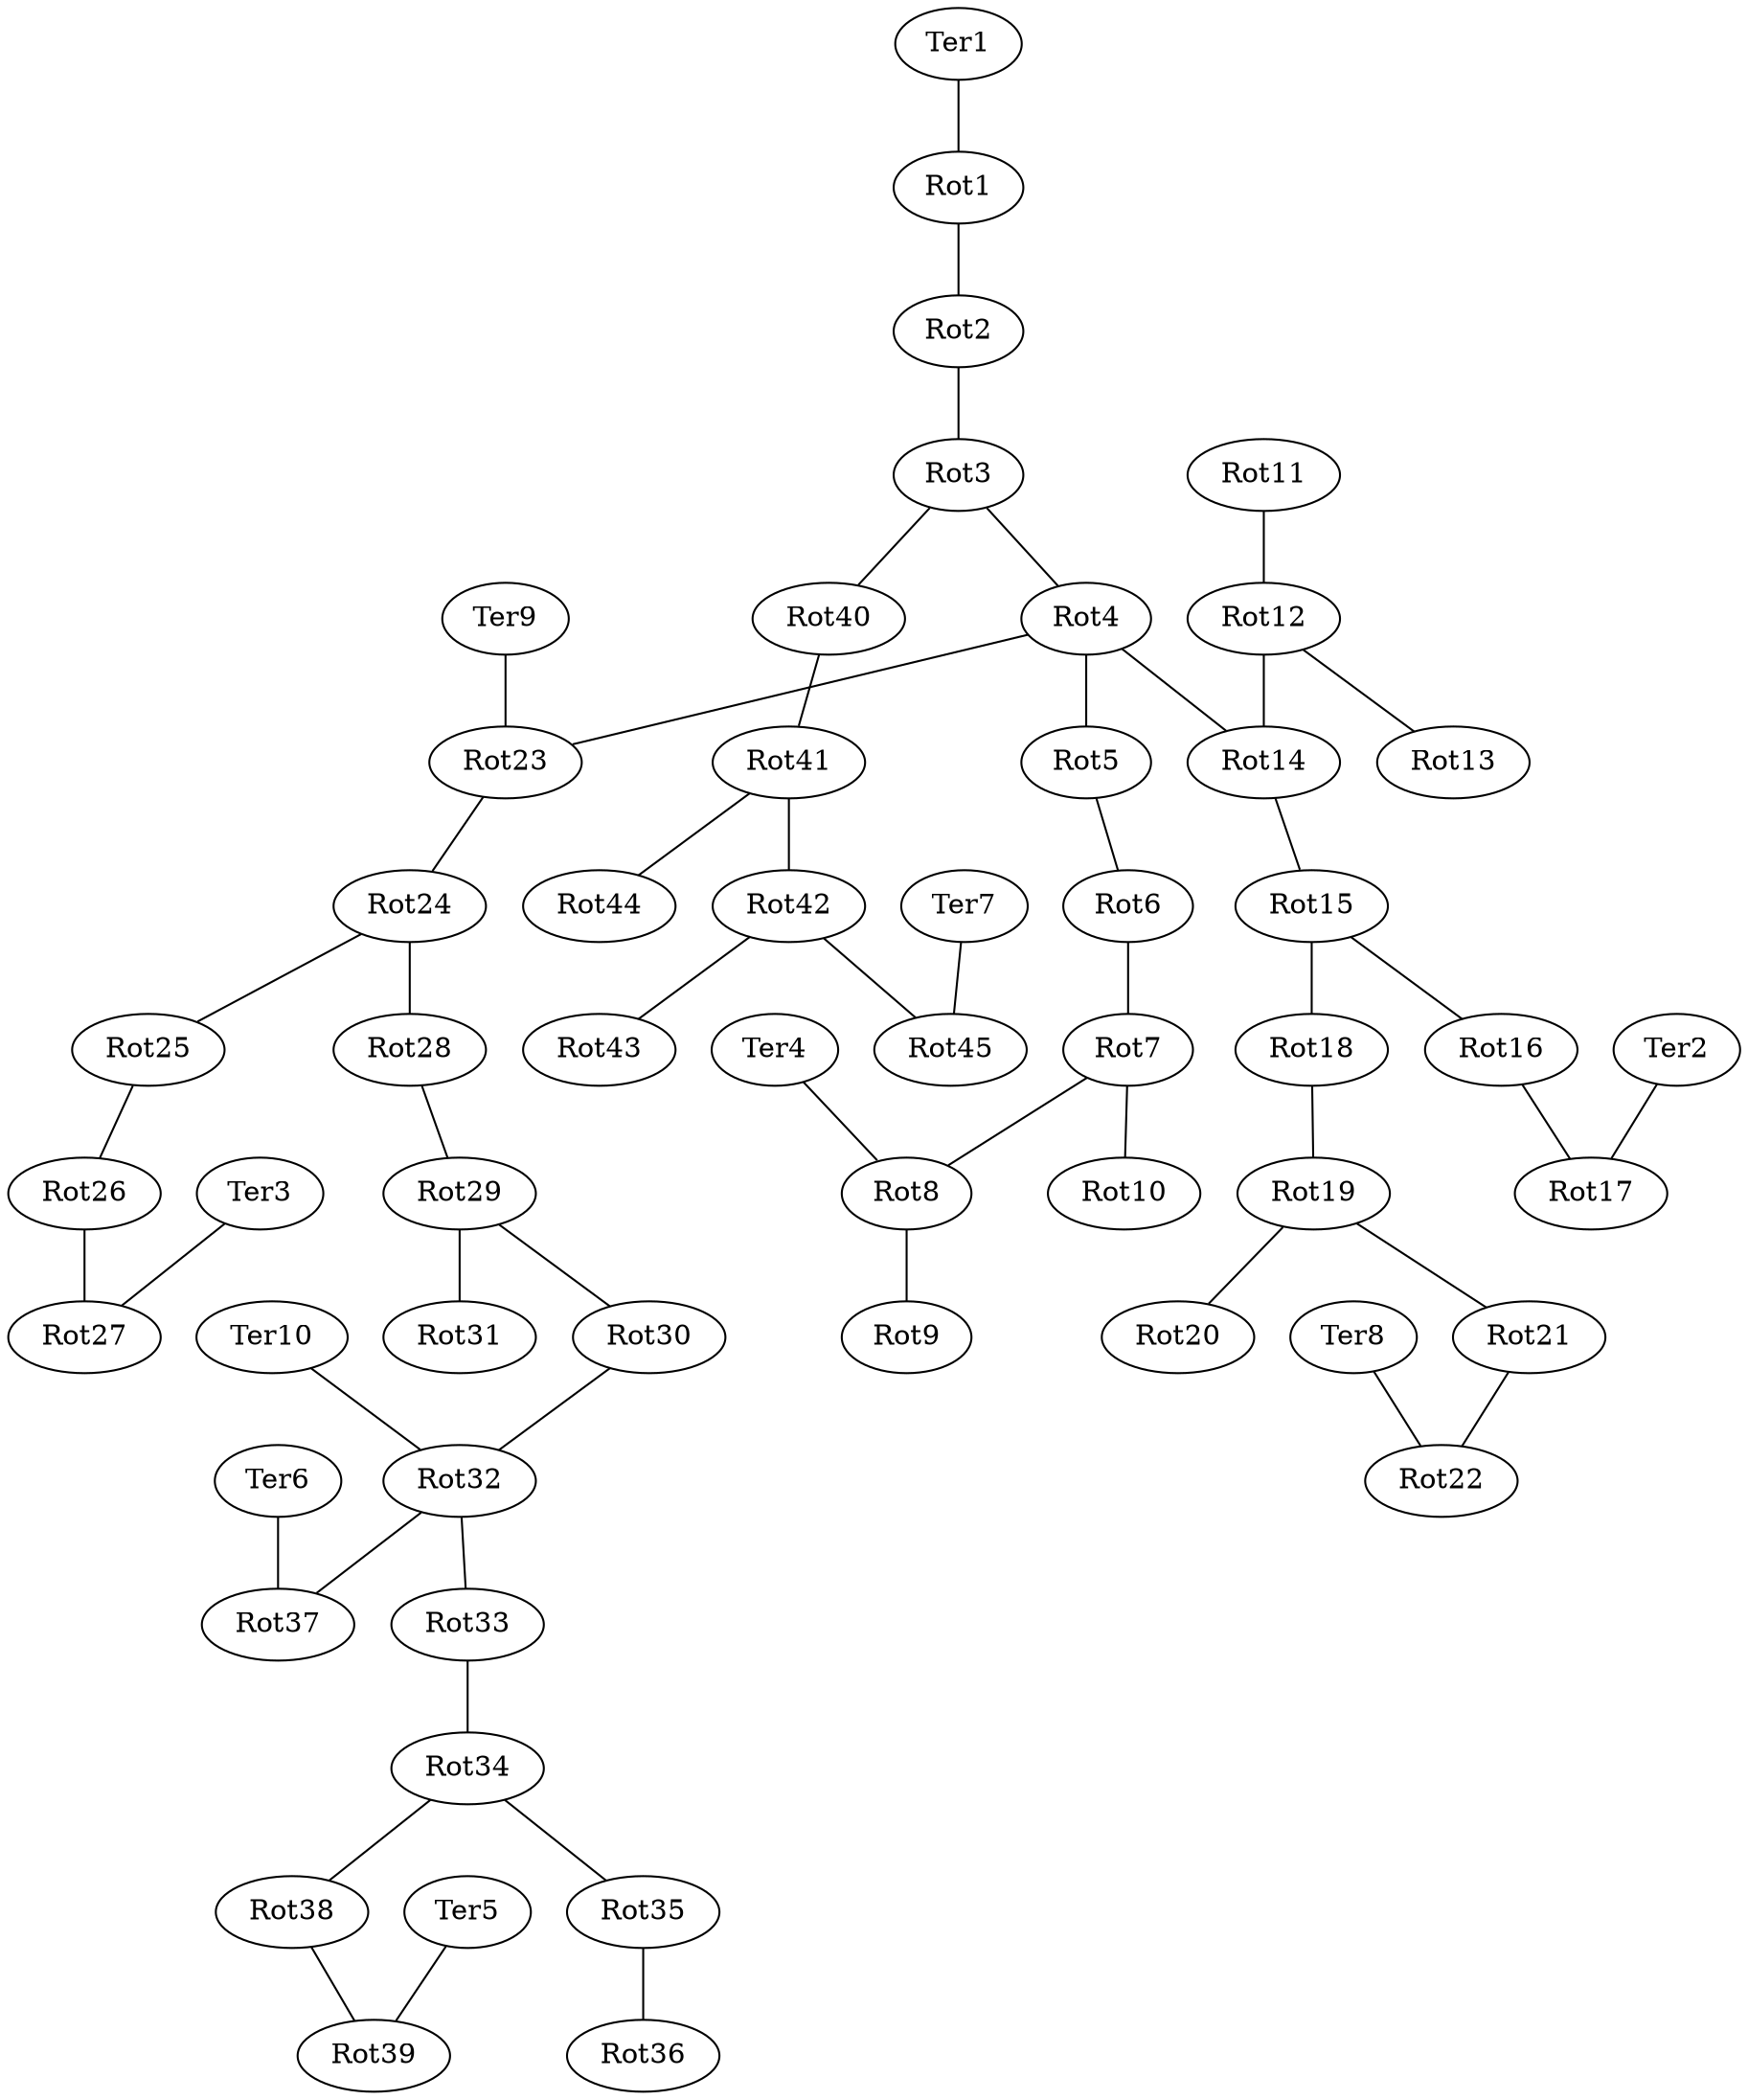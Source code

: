 strict graph {
    Ter1 -- Rot1;
    Ter2 -- Rot17;
    Ter3 -- Rot27;
    Ter4 -- Rot8;
    Ter5 -- Rot39;
    Ter6 -- Rot37;
    Ter7 -- Rot45;
    Ter8 -- Rot22;
    Ter9 -- Rot23;
    Ter10 -- Rot32;
    Rot1 -- Rot2;
    Rot2 -- Rot1;
    Rot2 -- Rot3;
    Rot3 -- Rot2;
    Rot3 -- Rot4;
    Rot3 -- Rot40;
    Rot4 -- Rot3;
    Rot4 -- Rot5;
    Rot4 -- Rot14;
    Rot4 -- Rot23;
    Rot5 -- Rot4;
    Rot5 -- Rot6;
    Rot6 -- Rot5;
    Rot6 -- Rot7;
    Rot7 -- Rot6;
    Rot7 -- Rot8;
    Rot7 -- Rot10;
    Rot8 -- Rot7;
    Rot8 -- Rot9;
    Rot9 -- Rot8;
    Rot10 -- Rot7;
    Rot11 -- Rot12;
    Rot12 -- Rot14;
    Rot12 -- Rot11;
    Rot12 -- Rot13;
    Rot13 -- Rot12;
    Rot14 -- Rot4;
    Rot14 -- Rot12;
    Rot14 -- Rot15;
    Rot15 -- Rot14;
    Rot15 -- Rot16;
    Rot15 -- Rot18;
    Rot16 -- Rot15;
    Rot16 -- Rot17;
    Rot17 -- Rot16;
    Rot18 -- Rot15;
    Rot18 -- Rot19;
    Rot19 -- Rot18;
    Rot19 -- Rot20;
    Rot19 -- Rot21;
    Rot20 -- Rot19;
    Rot21 -- Rot19;
    Rot21 -- Rot22;
    Rot22 -- Rot21;
    Rot23 -- Rot4;
    Rot23 -- Rot24;
    Rot24 -- Rot23;
    Rot24 -- Rot28;
    Rot24 -- Rot25;
    Rot25 -- Rot24;
    Rot25 -- Rot26;
    Rot26 -- Rot25;
    Rot26 -- Rot27;
    Rot27 -- Rot26;
    Rot28 -- Rot24;
    Rot28 -- Rot29;
    Rot29 -- Rot28;
    Rot29 -- Rot31;
    Rot29 -- Rot30;
    Rot30 -- Rot29;
    Rot30 -- Rot32;
    Rot31 -- Rot29;
    Rot32 -- Rot30;
    Rot32 -- Rot37;
    Rot32 -- Rot33;
    Rot33 -- Rot32;
    Rot33 -- Rot34;
    Rot34 -- Rot33;
    Rot34 -- Rot35;
    Rot34 -- Rot38;
    Rot35 -- Rot34;
    Rot35 -- Rot36;
    Rot36 -- Rot35;
    Rot37 -- Rot32;
    Rot38 -- Rot34;
    Rot38 -- Rot39;
    Rot39 -- Rot38;
    Rot40 -- Rot3;
    Rot40 -- Rot41;
    Rot41 -- Rot40;
    Rot41 -- Rot44;
    Rot41 -- Rot42;
    Rot42 -- Rot41;
    Rot42 -- Rot45;
    Rot42 -- Rot43;
    Rot43 -- Rot42;
    Rot44 -- Rot41;
    Rot45 -- Rot42;
}
strict graph {
    Ter1 -- Rot1;
    Ter2 -- Rot17;
    Ter3 -- Rot27;
    Ter4 -- Rot8;
    Ter5 -- Rot39;
    Ter6 -- Rot37;
    Ter7 -- Rot45;
    Ter8 -- Rot22;
    Ter9 -- Rot23;
    Ter10 -- Rot32;
    Rot1 -- Rot2;
    Rot2 -- Rot1;
    Rot2 -- Rot3;
    Rot3 -- Rot2;
    Rot3 -- Rot4;
    Rot3 -- Rot40;
    Rot4 -- Rot3;
    Rot4 -- Rot5;
    Rot4 -- Rot14;
    Rot4 -- Rot23;
    Rot5 -- Rot4;
    Rot5 -- Rot6;
    Rot6 -- Rot5;
    Rot6 -- Rot7;
    Rot7 -- Rot6;
    Rot7 -- Rot8;
    Rot7 -- Rot10;
    Rot8 -- Rot7;
    Rot8 -- Rot9;
    Rot9 -- Rot8;
    Rot10 -- Rot7;
    Rot11 -- Rot12;
    Rot12 -- Rot14;
    Rot12 -- Rot11;
    Rot12 -- Rot13;
    Rot13 -- Rot12;
    Rot14 -- Rot4;
    Rot14 -- Rot12;
    Rot14 -- Rot15;
    Rot15 -- Rot14;
    Rot15 -- Rot16;
    Rot15 -- Rot18;
    Rot16 -- Rot15;
    Rot16 -- Rot17;
    Rot17 -- Rot16;
    Rot18 -- Rot15;
    Rot18 -- Rot19;
    Rot19 -- Rot18;
    Rot19 -- Rot20;
    Rot19 -- Rot21;
    Rot20 -- Rot19;
    Rot21 -- Rot19;
    Rot21 -- Rot22;
    Rot22 -- Rot21;
    Rot23 -- Rot4;
    Rot23 -- Rot24;
    Rot24 -- Rot23;
    Rot24 -- Rot28;
    Rot24 -- Rot25;
    Rot25 -- Rot24;
    Rot25 -- Rot26;
    Rot26 -- Rot25;
    Rot26 -- Rot27;
    Rot27 -- Rot26;
    Rot28 -- Rot24;
    Rot28 -- Rot29;
    Rot29 -- Rot28;
    Rot29 -- Rot31;
    Rot29 -- Rot30;
    Rot30 -- Rot29;
    Rot31 -- Rot29;
    Rot32 -- Rot37;
    Rot32 -- Rot33;
    Rot33 -- Rot32;
    Rot33 -- Rot34;
    Rot34 -- Rot33;
    Rot34 -- Rot35;
    Rot34 -- Rot38;
    Rot35 -- Rot34;
    Rot35 -- Rot36;
    Rot36 -- Rot35;
    Rot37 -- Rot32;
    Rot38 -- Rot34;
    Rot38 -- Rot39;
    Rot39 -- Rot38;
    Rot40 -- Rot3;
    Rot40 -- Rot41;
    Rot41 -- Rot40;
    Rot41 -- Rot44;
    Rot41 -- Rot42;
    Rot42 -- Rot41;
    Rot42 -- Rot45;
    Rot42 -- Rot43;
    Rot43 -- Rot42;
    Rot44 -- Rot41;
    Rot45 -- Rot42;
}
strict graph {
    Ter1 -- Rot1;
    Ter2 -- Rot17;
    Ter3 -- Rot27;
    Ter4 -- Rot8;
    Ter5 -- Rot39;
    Ter6 -- Rot37;
    Ter7 -- Rot45;
    Ter8 -- Rot22;
    Ter9 -- Rot23;
    Ter10 -- Rot32;
    Rot1 -- Rot2;
    Rot2 -- Rot1;
    Rot2 -- Rot3;
    Rot3 -- Rot2;
    Rot3 -- Rot4;
    Rot3 -- Rot40;
    Rot4 -- Rot3;
    Rot4 -- Rot5;
    Rot4 -- Rot14;
    Rot4 -- Rot23;
    Rot5 -- Rot4;
    Rot5 -- Rot6;
    Rot6 -- Rot5;
    Rot6 -- Rot7;
    Rot7 -- Rot6;
    Rot7 -- Rot8;
    Rot7 -- Rot10;
    Rot8 -- Rot7;
    Rot8 -- Rot9;
    Rot8 -- Rot37;
    Rot9 -- Rot8;
    Rot10 -- Rot7;
    Rot11 -- Rot12;
    Rot12 -- Rot14;
    Rot12 -- Rot11;
    Rot12 -- Rot13;
    Rot13 -- Rot12;
    Rot14 -- Rot4;
    Rot14 -- Rot12;
    Rot14 -- Rot15;
    Rot15 -- Rot14;
    Rot15 -- Rot16;
    Rot15 -- Rot18;
    Rot16 -- Rot15;
    Rot16 -- Rot17;
    Rot17 -- Rot16;
    Rot18 -- Rot15;
    Rot18 -- Rot19;
    Rot19 -- Rot18;
    Rot19 -- Rot20;
    Rot19 -- Rot21;
    Rot20 -- Rot19;
    Rot21 -- Rot19;
    Rot21 -- Rot22;
    Rot22 -- Rot21;
    Rot23 -- Rot4;
    Rot23 -- Rot24;
    Rot24 -- Rot23;
    Rot24 -- Rot28;
    Rot24 -- Rot25;
    Rot25 -- Rot24;
    Rot25 -- Rot26;
    Rot26 -- Rot25;
    Rot26 -- Rot27;
    Rot27 -- Rot26;
    Rot28 -- Rot24;
    Rot28 -- Rot29;
    Rot29 -- Rot28;
    Rot29 -- Rot31;
    Rot29 -- Rot30;
    Rot30 -- Rot29;
    Rot31 -- Rot29;
    Rot32 -- Rot37;
    Rot32 -- Rot33;
    Rot33 -- Rot32;
    Rot33 -- Rot34;
    Rot34 -- Rot33;
    Rot34 -- Rot35;
    Rot34 -- Rot38;
    Rot35 -- Rot34;
    Rot35 -- Rot36;
    Rot36 -- Rot35;
    Rot37 -- Rot32;
    Rot37 -- Rot8;
    Rot38 -- Rot34;
    Rot38 -- Rot39;
    Rot39 -- Rot38;
    Rot40 -- Rot3;
    Rot40 -- Rot41;
    Rot41 -- Rot40;
    Rot41 -- Rot44;
    Rot41 -- Rot42;
    Rot42 -- Rot41;
    Rot42 -- Rot45;
    Rot42 -- Rot43;
    Rot43 -- Rot42;
    Rot44 -- Rot41;
    Rot45 -- Rot42;
}
strict graph {
    Ter1 -- Rot1;
    Ter2 -- Rot17;
    Ter3 -- Rot27;
    Ter4 -- Rot8;
    Ter5 -- Rot39;
    Ter6 -- Rot37;
    Ter7 -- Rot45;
    Ter8 -- Rot22;
    Ter9 -- Rot23;
    Ter10 -- Rot32;
    Rot1 -- Rot2;
    Rot2 -- Rot1;
    Rot2 -- Rot3;
    Rot3 -- Rot2;
    Rot3 -- Rot4;
    Rot3 -- Rot40;
    Rot4 -- Rot3;
    Rot4 -- Rot5;
    Rot4 -- Rot14;
    Rot5 -- Rot4;
    Rot5 -- Rot6;
    Rot6 -- Rot5;
    Rot6 -- Rot7;
    Rot7 -- Rot6;
    Rot7 -- Rot8;
    Rot7 -- Rot10;
    Rot8 -- Rot7;
    Rot8 -- Rot9;
    Rot8 -- Rot37;
    Rot9 -- Rot8;
    Rot10 -- Rot7;
    Rot11 -- Rot12;
    Rot12 -- Rot14;
    Rot12 -- Rot11;
    Rot12 -- Rot13;
    Rot13 -- Rot12;
    Rot14 -- Rot4;
    Rot14 -- Rot12;
    Rot14 -- Rot15;
    Rot15 -- Rot14;
    Rot15 -- Rot16;
    Rot15 -- Rot18;
    Rot16 -- Rot15;
    Rot16 -- Rot17;
    Rot17 -- Rot16;
    Rot18 -- Rot15;
    Rot18 -- Rot19;
    Rot19 -- Rot18;
    Rot19 -- Rot20;
    Rot19 -- Rot21;
    Rot20 -- Rot19;
    Rot21 -- Rot19;
    Rot21 -- Rot22;
    Rot22 -- Rot21;
    Rot23 -- Rot24;
    Rot24 -- Rot23;
    Rot24 -- Rot28;
    Rot24 -- Rot25;
    Rot25 -- Rot24;
    Rot25 -- Rot26;
    Rot26 -- Rot25;
    Rot26 -- Rot27;
    Rot27 -- Rot26;
    Rot28 -- Rot24;
    Rot28 -- Rot29;
    Rot29 -- Rot28;
    Rot29 -- Rot31;
    Rot29 -- Rot30;
    Rot30 -- Rot29;
    Rot31 -- Rot29;
    Rot32 -- Rot37;
    Rot32 -- Rot33;
    Rot33 -- Rot32;
    Rot33 -- Rot34;
    Rot34 -- Rot33;
    Rot34 -- Rot35;
    Rot34 -- Rot38;
    Rot35 -- Rot34;
    Rot35 -- Rot36;
    Rot36 -- Rot35;
    Rot37 -- Rot32;
    Rot37 -- Rot8;
    Rot38 -- Rot34;
    Rot38 -- Rot39;
    Rot39 -- Rot38;
    Rot40 -- Rot3;
    Rot40 -- Rot41;
    Rot41 -- Rot40;
    Rot41 -- Rot44;
    Rot41 -- Rot42;
    Rot42 -- Rot41;
    Rot42 -- Rot45;
    Rot42 -- Rot43;
    Rot43 -- Rot42;
    Rot44 -- Rot41;
    Rot45 -- Rot42;
}
strict graph {
    Ter1 -- Rot1;
    Ter2 -- Rot17;
    Ter3 -- Rot27;
    Ter4 -- Rot8;
    Ter5 -- Rot39;
    Ter6 -- Rot37;
    Ter7 -- Rot45;
    Ter8 -- Rot22;
    Ter9 -- Rot23;
    Ter10 -- Rot32;
    Rot1 -- Rot2;
    Rot2 -- Rot1;
    Rot2 -- Rot3;
    Rot3 -- Rot2;
    Rot3 -- Rot4;
    Rot4 -- Rot3;
    Rot4 -- Rot5;
    Rot4 -- Rot14;
    Rot5 -- Rot4;
    Rot5 -- Rot6;
    Rot6 -- Rot5;
    Rot6 -- Rot7;
    Rot7 -- Rot6;
    Rot7 -- Rot8;
    Rot7 -- Rot10;
    Rot8 -- Rot7;
    Rot8 -- Rot9;
    Rot8 -- Rot37;
    Rot9 -- Rot8;
    Rot10 -- Rot7;
    Rot11 -- Rot12;
    Rot12 -- Rot14;
    Rot12 -- Rot11;
    Rot12 -- Rot13;
    Rot13 -- Rot12;
    Rot14 -- Rot4;
    Rot14 -- Rot12;
    Rot14 -- Rot15;
    Rot15 -- Rot14;
    Rot15 -- Rot16;
    Rot15 -- Rot18;
    Rot16 -- Rot15;
    Rot16 -- Rot17;
    Rot17 -- Rot16;
    Rot18 -- Rot15;
    Rot18 -- Rot19;
    Rot19 -- Rot18;
    Rot19 -- Rot20;
    Rot19 -- Rot21;
    Rot20 -- Rot19;
    Rot20 -- Rot40;
    Rot21 -- Rot19;
    Rot21 -- Rot22;
    Rot22 -- Rot21;
    Rot23 -- Rot24;
    Rot24 -- Rot23;
    Rot24 -- Rot28;
    Rot24 -- Rot25;
    Rot25 -- Rot24;
    Rot25 -- Rot26;
    Rot26 -- Rot25;
    Rot26 -- Rot27;
    Rot27 -- Rot26;
    Rot28 -- Rot24;
    Rot28 -- Rot29;
    Rot29 -- Rot28;
    Rot29 -- Rot31;
    Rot29 -- Rot30;
    Rot30 -- Rot29;
    Rot31 -- Rot29;
    Rot32 -- Rot37;
    Rot32 -- Rot33;
    Rot33 -- Rot32;
    Rot33 -- Rot34;
    Rot34 -- Rot33;
    Rot34 -- Rot35;
    Rot34 -- Rot38;
    Rot35 -- Rot34;
    Rot35 -- Rot36;
    Rot36 -- Rot35;
    Rot37 -- Rot32;
    Rot37 -- Rot8;
    Rot37 -- Rot43;
    Rot38 -- Rot34;
    Rot38 -- Rot39;
    Rot39 -- Rot38;
    Rot40 -- Rot41;
    Rot40 -- Rot20;
    Rot41 -- Rot40;
    Rot41 -- Rot44;
    Rot41 -- Rot42;
    Rot42 -- Rot41;
    Rot42 -- Rot45;
    Rot42 -- Rot43;
    Rot43 -- Rot42;
    Rot43 -- Rot37;
    Rot44 -- Rot41;
    Rot45 -- Rot42;
}

